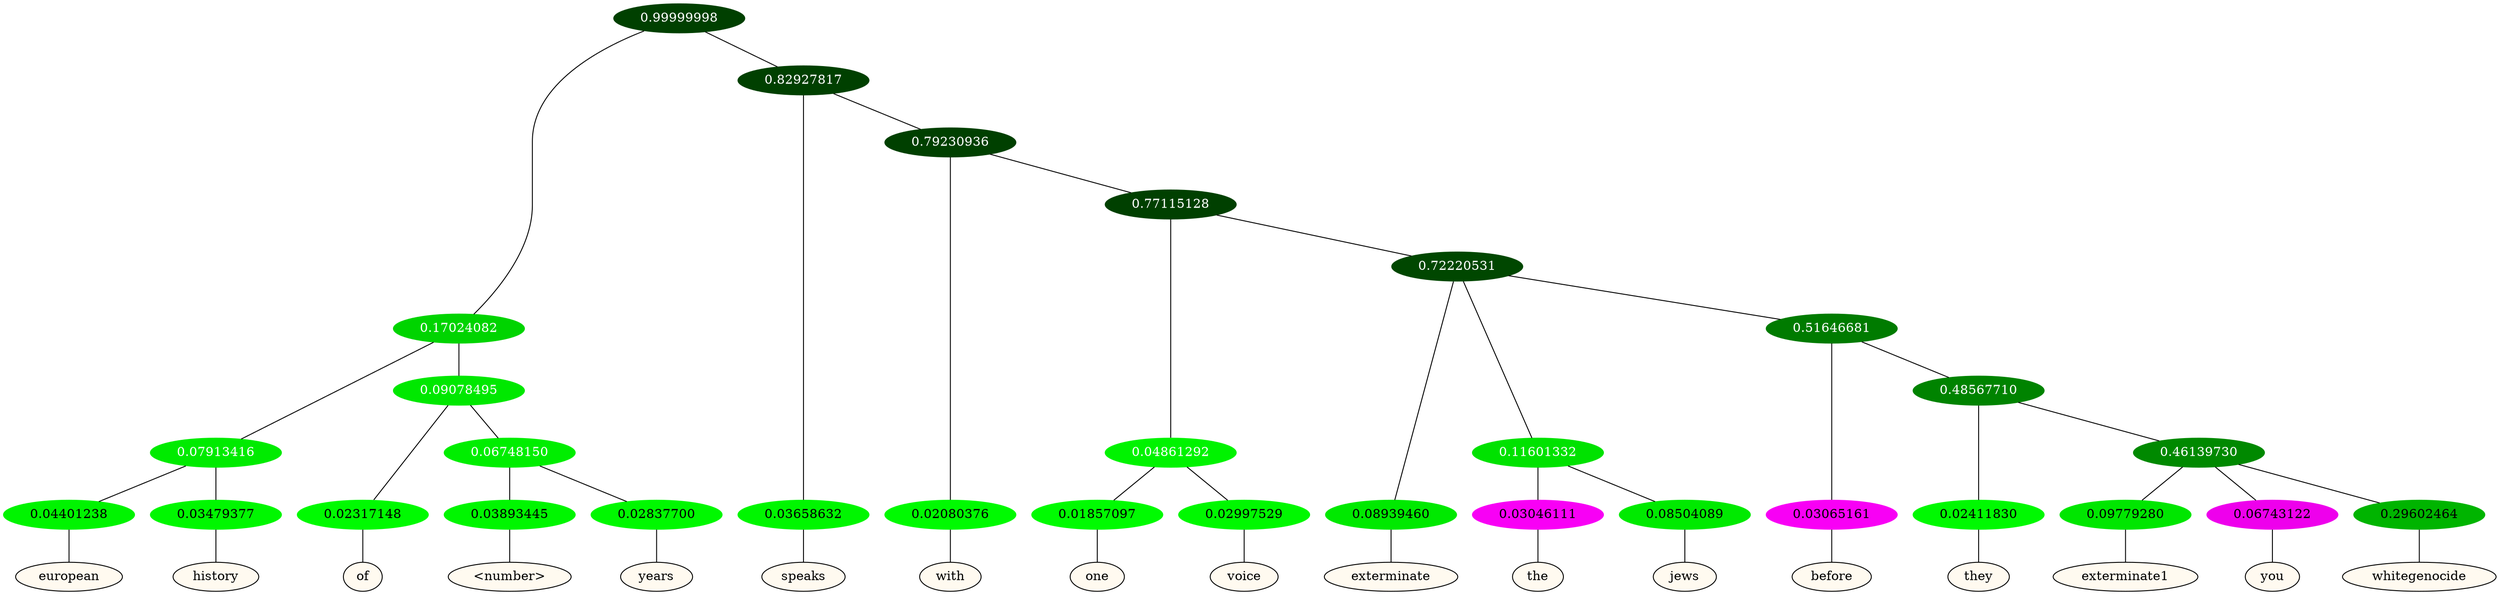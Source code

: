 graph {
	node [format=png height=0.15 nodesep=0.001 ordering=out overlap=prism overlap_scaling=0.01 ranksep=0.001 ratio=0.2 style=filled width=0.15]
	{
		rank=same
		a_w_7 [label=european color=black fillcolor=floralwhite style="filled,solid"]
		a_w_8 [label=history color=black fillcolor=floralwhite style="filled,solid"]
		a_w_9 [label=of color=black fillcolor=floralwhite style="filled,solid"]
		a_w_13 [label="\<number\>" color=black fillcolor=floralwhite style="filled,solid"]
		a_w_14 [label=years color=black fillcolor=floralwhite style="filled,solid"]
		a_w_5 [label=speaks color=black fillcolor=floralwhite style="filled,solid"]
		a_w_11 [label=with color=black fillcolor=floralwhite style="filled,solid"]
		a_w_17 [label=one color=black fillcolor=floralwhite style="filled,solid"]
		a_w_18 [label=voice color=black fillcolor=floralwhite style="filled,solid"]
		a_w_19 [label=exterminate color=black fillcolor=floralwhite style="filled,solid"]
		a_w_22 [label=the color=black fillcolor=floralwhite style="filled,solid"]
		a_w_23 [label=jews color=black fillcolor=floralwhite style="filled,solid"]
		a_w_24 [label=before color=black fillcolor=floralwhite style="filled,solid"]
		a_w_26 [label=they color=black fillcolor=floralwhite style="filled,solid"]
		a_w_28 [label=exterminate1 color=black fillcolor=floralwhite style="filled,solid"]
		a_w_29 [label=you color=black fillcolor=floralwhite style="filled,solid"]
		a_w_30 [label=whitegenocide color=black fillcolor=floralwhite style="filled,solid"]
	}
	a_n_7 -- a_w_7
	a_n_8 -- a_w_8
	a_n_9 -- a_w_9
	a_n_13 -- a_w_13
	a_n_14 -- a_w_14
	a_n_5 -- a_w_5
	a_n_11 -- a_w_11
	a_n_17 -- a_w_17
	a_n_18 -- a_w_18
	a_n_19 -- a_w_19
	a_n_22 -- a_w_22
	a_n_23 -- a_w_23
	a_n_24 -- a_w_24
	a_n_26 -- a_w_26
	a_n_28 -- a_w_28
	a_n_29 -- a_w_29
	a_n_30 -- a_w_30
	{
		rank=same
		a_n_7 [label=0.04401238 color="0.334 1.000 0.956" fontcolor=black]
		a_n_8 [label=0.03479377 color="0.334 1.000 0.965" fontcolor=black]
		a_n_9 [label=0.02317148 color="0.334 1.000 0.977" fontcolor=black]
		a_n_13 [label=0.03893445 color="0.334 1.000 0.961" fontcolor=black]
		a_n_14 [label=0.02837700 color="0.334 1.000 0.972" fontcolor=black]
		a_n_5 [label=0.03658632 color="0.334 1.000 0.963" fontcolor=black]
		a_n_11 [label=0.02080376 color="0.334 1.000 0.979" fontcolor=black]
		a_n_17 [label=0.01857097 color="0.334 1.000 0.981" fontcolor=black]
		a_n_18 [label=0.02997529 color="0.334 1.000 0.970" fontcolor=black]
		a_n_19 [label=0.08939460 color="0.334 1.000 0.911" fontcolor=black]
		a_n_22 [label=0.03046111 color="0.835 1.000 0.970" fontcolor=black]
		a_n_23 [label=0.08504089 color="0.334 1.000 0.915" fontcolor=black]
		a_n_24 [label=0.03065161 color="0.835 1.000 0.969" fontcolor=black]
		a_n_26 [label=0.02411830 color="0.334 1.000 0.976" fontcolor=black]
		a_n_28 [label=0.09779280 color="0.334 1.000 0.902" fontcolor=black]
		a_n_29 [label=0.06743122 color="0.835 1.000 0.933" fontcolor=black]
		a_n_30 [label=0.29602464 color="0.334 1.000 0.704" fontcolor=black]
	}
	a_n_0 [label=0.99999998 color="0.334 1.000 0.250" fontcolor=grey99]
	a_n_1 [label=0.17024082 color="0.334 1.000 0.830" fontcolor=grey99]
	a_n_0 -- a_n_1
	a_n_2 [label=0.82927817 color="0.334 1.000 0.250" fontcolor=grey99]
	a_n_0 -- a_n_2
	a_n_3 [label=0.07913416 color="0.334 1.000 0.921" fontcolor=grey99]
	a_n_1 -- a_n_3
	a_n_4 [label=0.09078495 color="0.334 1.000 0.909" fontcolor=grey99]
	a_n_1 -- a_n_4
	a_n_2 -- a_n_5
	a_n_6 [label=0.79230936 color="0.334 1.000 0.250" fontcolor=grey99]
	a_n_2 -- a_n_6
	a_n_3 -- a_n_7
	a_n_3 -- a_n_8
	a_n_4 -- a_n_9
	a_n_10 [label=0.06748150 color="0.334 1.000 0.933" fontcolor=grey99]
	a_n_4 -- a_n_10
	a_n_6 -- a_n_11
	a_n_12 [label=0.77115128 color="0.334 1.000 0.250" fontcolor=grey99]
	a_n_6 -- a_n_12
	a_n_10 -- a_n_13
	a_n_10 -- a_n_14
	a_n_15 [label=0.04861292 color="0.334 1.000 0.951" fontcolor=grey99]
	a_n_12 -- a_n_15
	a_n_16 [label=0.72220531 color="0.334 1.000 0.278" fontcolor=grey99]
	a_n_12 -- a_n_16
	a_n_15 -- a_n_17
	a_n_15 -- a_n_18
	a_n_16 -- a_n_19
	a_n_20 [label=0.11601332 color="0.334 1.000 0.884" fontcolor=grey99]
	a_n_16 -- a_n_20
	a_n_21 [label=0.51646681 color="0.334 1.000 0.484" fontcolor=grey99]
	a_n_16 -- a_n_21
	a_n_20 -- a_n_22
	a_n_20 -- a_n_23
	a_n_21 -- a_n_24
	a_n_25 [label=0.48567710 color="0.334 1.000 0.514" fontcolor=grey99]
	a_n_21 -- a_n_25
	a_n_25 -- a_n_26
	a_n_27 [label=0.46139730 color="0.334 1.000 0.539" fontcolor=grey99]
	a_n_25 -- a_n_27
	a_n_27 -- a_n_28
	a_n_27 -- a_n_29
	a_n_27 -- a_n_30
}
